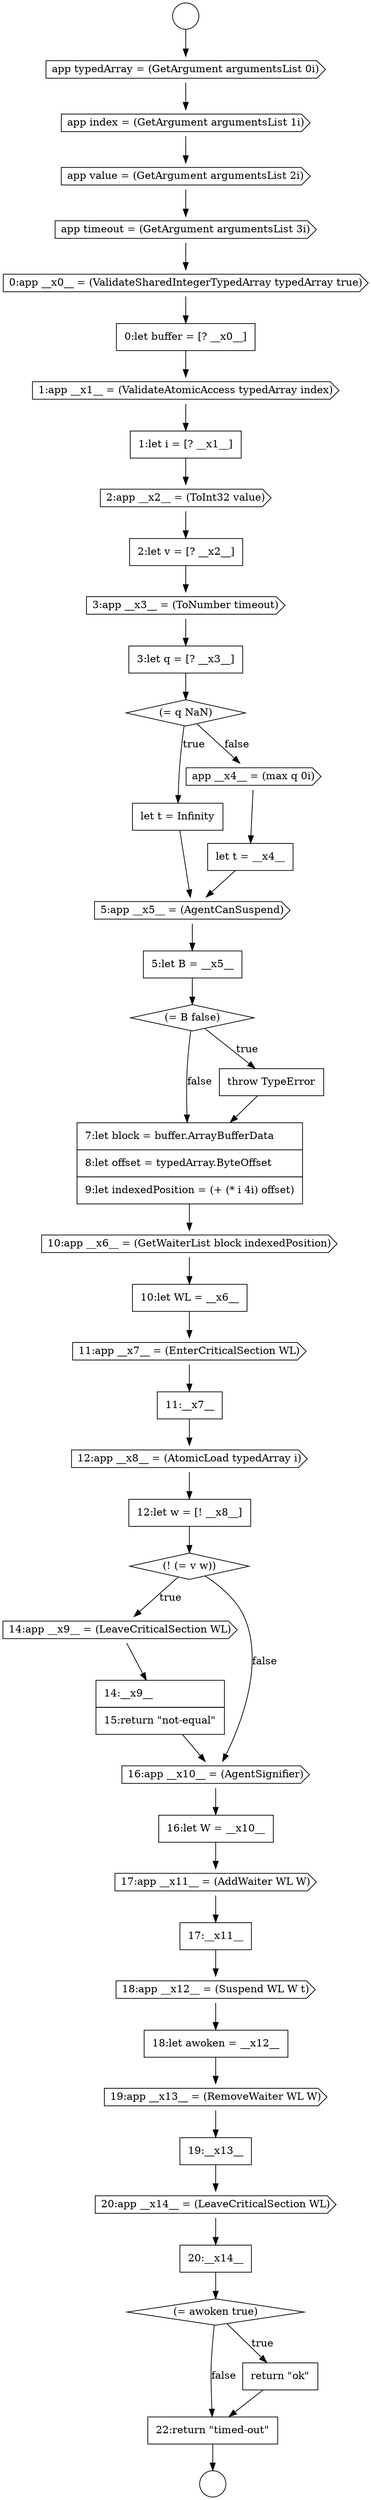 digraph {
  node15995 [shape=cds, label=<<font color="black">14:app __x9__ = (LeaveCriticalSection WL)</font>> color="black" fillcolor="white" style=filled]
  node16003 [shape=cds, label=<<font color="black">19:app __x13__ = (RemoveWaiter WL W)</font>> color="black" fillcolor="white" style=filled]
  node15975 [shape=cds, label=<<font color="black">2:app __x2__ = (ToInt32 value)</font>> color="black" fillcolor="white" style=filled]
  node15987 [shape=none, margin=0, label=<<font color="black">
    <table border="0" cellborder="1" cellspacing="0" cellpadding="10">
      <tr><td align="left">7:let block = buffer.ArrayBufferData</td></tr>
      <tr><td align="left">8:let offset = typedArray.ByteOffset</td></tr>
      <tr><td align="left">9:let indexedPosition = (+ (* i 4i) offset)</td></tr>
    </table>
  </font>> color="black" fillcolor="white" style=filled]
  node15991 [shape=none, margin=0, label=<<font color="black">
    <table border="0" cellborder="1" cellspacing="0" cellpadding="10">
      <tr><td align="left">11:__x7__</td></tr>
    </table>
  </font>> color="black" fillcolor="white" style=filled]
  node15976 [shape=none, margin=0, label=<<font color="black">
    <table border="0" cellborder="1" cellspacing="0" cellpadding="10">
      <tr><td align="left">2:let v = [? __x2__]</td></tr>
    </table>
  </font>> color="black" fillcolor="white" style=filled]
  node15998 [shape=none, margin=0, label=<<font color="black">
    <table border="0" cellborder="1" cellspacing="0" cellpadding="10">
      <tr><td align="left">16:let W = __x10__</td></tr>
    </table>
  </font>> color="black" fillcolor="white" style=filled]
  node16001 [shape=cds, label=<<font color="black">18:app __x12__ = (Suspend WL W t)</font>> color="black" fillcolor="white" style=filled]
  node15969 [shape=cds, label=<<font color="black">app value = (GetArgument argumentsList 2i)</font>> color="black" fillcolor="white" style=filled]
  node15982 [shape=none, margin=0, label=<<font color="black">
    <table border="0" cellborder="1" cellspacing="0" cellpadding="10">
      <tr><td align="left">let t = __x4__</td></tr>
    </table>
  </font>> color="black" fillcolor="white" style=filled]
  node16009 [shape=none, margin=0, label=<<font color="black">
    <table border="0" cellborder="1" cellspacing="0" cellpadding="10">
      <tr><td align="left">22:return &quot;timed-out&quot;</td></tr>
    </table>
  </font>> color="black" fillcolor="white" style=filled]
  node15977 [shape=cds, label=<<font color="black">3:app __x3__ = (ToNumber timeout)</font>> color="black" fillcolor="white" style=filled]
  node15989 [shape=none, margin=0, label=<<font color="black">
    <table border="0" cellborder="1" cellspacing="0" cellpadding="10">
      <tr><td align="left">10:let WL = __x6__</td></tr>
    </table>
  </font>> color="black" fillcolor="white" style=filled]
  node15985 [shape=diamond, label=<<font color="black">(= B false)</font>> color="black" fillcolor="white" style=filled]
  node15980 [shape=none, margin=0, label=<<font color="black">
    <table border="0" cellborder="1" cellspacing="0" cellpadding="10">
      <tr><td align="left">let t = Infinity</td></tr>
    </table>
  </font>> color="black" fillcolor="white" style=filled]
  node15981 [shape=cds, label=<<font color="black">app __x4__ = (max q 0i)</font>> color="black" fillcolor="white" style=filled]
  node15990 [shape=cds, label=<<font color="black">11:app __x7__ = (EnterCriticalSection WL)</font>> color="black" fillcolor="white" style=filled]
  node15971 [shape=cds, label=<<font color="black">0:app __x0__ = (ValidateSharedIntegerTypedArray typedArray true)</font>> color="black" fillcolor="white" style=filled]
  node16007 [shape=diamond, label=<<font color="black">(= awoken true)</font>> color="black" fillcolor="white" style=filled]
  node15986 [shape=none, margin=0, label=<<font color="black">
    <table border="0" cellborder="1" cellspacing="0" cellpadding="10">
      <tr><td align="left">throw TypeError</td></tr>
    </table>
  </font>> color="black" fillcolor="white" style=filled]
  node15967 [shape=cds, label=<<font color="black">app typedArray = (GetArgument argumentsList 0i)</font>> color="black" fillcolor="white" style=filled]
  node15979 [shape=diamond, label=<<font color="black">(= q NaN)</font>> color="black" fillcolor="white" style=filled]
  node15994 [shape=diamond, label=<<font color="black">(! (= v w))</font>> color="black" fillcolor="white" style=filled]
  node15999 [shape=cds, label=<<font color="black">17:app __x11__ = (AddWaiter WL W)</font>> color="black" fillcolor="white" style=filled]
  node15984 [shape=none, margin=0, label=<<font color="black">
    <table border="0" cellborder="1" cellspacing="0" cellpadding="10">
      <tr><td align="left">5:let B = __x5__</td></tr>
    </table>
  </font>> color="black" fillcolor="white" style=filled]
  node16004 [shape=none, margin=0, label=<<font color="black">
    <table border="0" cellborder="1" cellspacing="0" cellpadding="10">
      <tr><td align="left">19:__x13__</td></tr>
    </table>
  </font>> color="black" fillcolor="white" style=filled]
  node15972 [shape=none, margin=0, label=<<font color="black">
    <table border="0" cellborder="1" cellspacing="0" cellpadding="10">
      <tr><td align="left">0:let buffer = [? __x0__]</td></tr>
    </table>
  </font>> color="black" fillcolor="white" style=filled]
  node16008 [shape=none, margin=0, label=<<font color="black">
    <table border="0" cellborder="1" cellspacing="0" cellpadding="10">
      <tr><td align="left">return &quot;ok&quot;</td></tr>
    </table>
  </font>> color="black" fillcolor="white" style=filled]
  node16000 [shape=none, margin=0, label=<<font color="black">
    <table border="0" cellborder="1" cellspacing="0" cellpadding="10">
      <tr><td align="left">17:__x11__</td></tr>
    </table>
  </font>> color="black" fillcolor="white" style=filled]
  node15978 [shape=none, margin=0, label=<<font color="black">
    <table border="0" cellborder="1" cellspacing="0" cellpadding="10">
      <tr><td align="left">3:let q = [? __x3__]</td></tr>
    </table>
  </font>> color="black" fillcolor="white" style=filled]
  node15983 [shape=cds, label=<<font color="black">5:app __x5__ = (AgentCanSuspend)</font>> color="black" fillcolor="white" style=filled]
  node15988 [shape=cds, label=<<font color="black">10:app __x6__ = (GetWaiterList block indexedPosition)</font>> color="black" fillcolor="white" style=filled]
  node15993 [shape=none, margin=0, label=<<font color="black">
    <table border="0" cellborder="1" cellspacing="0" cellpadding="10">
      <tr><td align="left">12:let w = [! __x8__]</td></tr>
    </table>
  </font>> color="black" fillcolor="white" style=filled]
  node15968 [shape=cds, label=<<font color="black">app index = (GetArgument argumentsList 1i)</font>> color="black" fillcolor="white" style=filled]
  node15966 [shape=circle label=" " color="black" fillcolor="white" style=filled]
  node16005 [shape=cds, label=<<font color="black">20:app __x14__ = (LeaveCriticalSection WL)</font>> color="black" fillcolor="white" style=filled]
  node15992 [shape=cds, label=<<font color="black">12:app __x8__ = (AtomicLoad typedArray i)</font>> color="black" fillcolor="white" style=filled]
  node15965 [shape=circle label=" " color="black" fillcolor="white" style=filled]
  node15973 [shape=cds, label=<<font color="black">1:app __x1__ = (ValidateAtomicAccess typedArray index)</font>> color="black" fillcolor="white" style=filled]
  node15996 [shape=none, margin=0, label=<<font color="black">
    <table border="0" cellborder="1" cellspacing="0" cellpadding="10">
      <tr><td align="left">14:__x9__</td></tr>
      <tr><td align="left">15:return &quot;not-equal&quot;</td></tr>
    </table>
  </font>> color="black" fillcolor="white" style=filled]
  node15997 [shape=cds, label=<<font color="black">16:app __x10__ = (AgentSignifier)</font>> color="black" fillcolor="white" style=filled]
  node15974 [shape=none, margin=0, label=<<font color="black">
    <table border="0" cellborder="1" cellspacing="0" cellpadding="10">
      <tr><td align="left">1:let i = [? __x1__]</td></tr>
    </table>
  </font>> color="black" fillcolor="white" style=filled]
  node16006 [shape=none, margin=0, label=<<font color="black">
    <table border="0" cellborder="1" cellspacing="0" cellpadding="10">
      <tr><td align="left">20:__x14__</td></tr>
    </table>
  </font>> color="black" fillcolor="white" style=filled]
  node15970 [shape=cds, label=<<font color="black">app timeout = (GetArgument argumentsList 3i)</font>> color="black" fillcolor="white" style=filled]
  node16002 [shape=none, margin=0, label=<<font color="black">
    <table border="0" cellborder="1" cellspacing="0" cellpadding="10">
      <tr><td align="left">18:let awoken = __x12__</td></tr>
    </table>
  </font>> color="black" fillcolor="white" style=filled]
  node15967 -> node15968 [ color="black"]
  node15965 -> node15967 [ color="black"]
  node15979 -> node15980 [label=<<font color="black">true</font>> color="black"]
  node15979 -> node15981 [label=<<font color="black">false</font>> color="black"]
  node15997 -> node15998 [ color="black"]
  node15983 -> node15984 [ color="black"]
  node15973 -> node15974 [ color="black"]
  node15980 -> node15983 [ color="black"]
  node15991 -> node15992 [ color="black"]
  node15982 -> node15983 [ color="black"]
  node15978 -> node15979 [ color="black"]
  node15981 -> node15982 [ color="black"]
  node15990 -> node15991 [ color="black"]
  node16007 -> node16008 [label=<<font color="black">true</font>> color="black"]
  node16007 -> node16009 [label=<<font color="black">false</font>> color="black"]
  node16008 -> node16009 [ color="black"]
  node16009 -> node15966 [ color="black"]
  node16002 -> node16003 [ color="black"]
  node15976 -> node15977 [ color="black"]
  node15993 -> node15994 [ color="black"]
  node16001 -> node16002 [ color="black"]
  node15995 -> node15996 [ color="black"]
  node16005 -> node16006 [ color="black"]
  node15971 -> node15972 [ color="black"]
  node15970 -> node15971 [ color="black"]
  node16000 -> node16001 [ color="black"]
  node15987 -> node15988 [ color="black"]
  node15984 -> node15985 [ color="black"]
  node15989 -> node15990 [ color="black"]
  node15999 -> node16000 [ color="black"]
  node15975 -> node15976 [ color="black"]
  node15992 -> node15993 [ color="black"]
  node15985 -> node15986 [label=<<font color="black">true</font>> color="black"]
  node15985 -> node15987 [label=<<font color="black">false</font>> color="black"]
  node15986 -> node15987 [ color="black"]
  node15972 -> node15973 [ color="black"]
  node15988 -> node15989 [ color="black"]
  node15974 -> node15975 [ color="black"]
  node15994 -> node15995 [label=<<font color="black">true</font>> color="black"]
  node15994 -> node15997 [label=<<font color="black">false</font>> color="black"]
  node16004 -> node16005 [ color="black"]
  node15977 -> node15978 [ color="black"]
  node15996 -> node15997 [ color="black"]
  node15969 -> node15970 [ color="black"]
  node16006 -> node16007 [ color="black"]
  node15998 -> node15999 [ color="black"]
  node16003 -> node16004 [ color="black"]
  node15968 -> node15969 [ color="black"]
}
